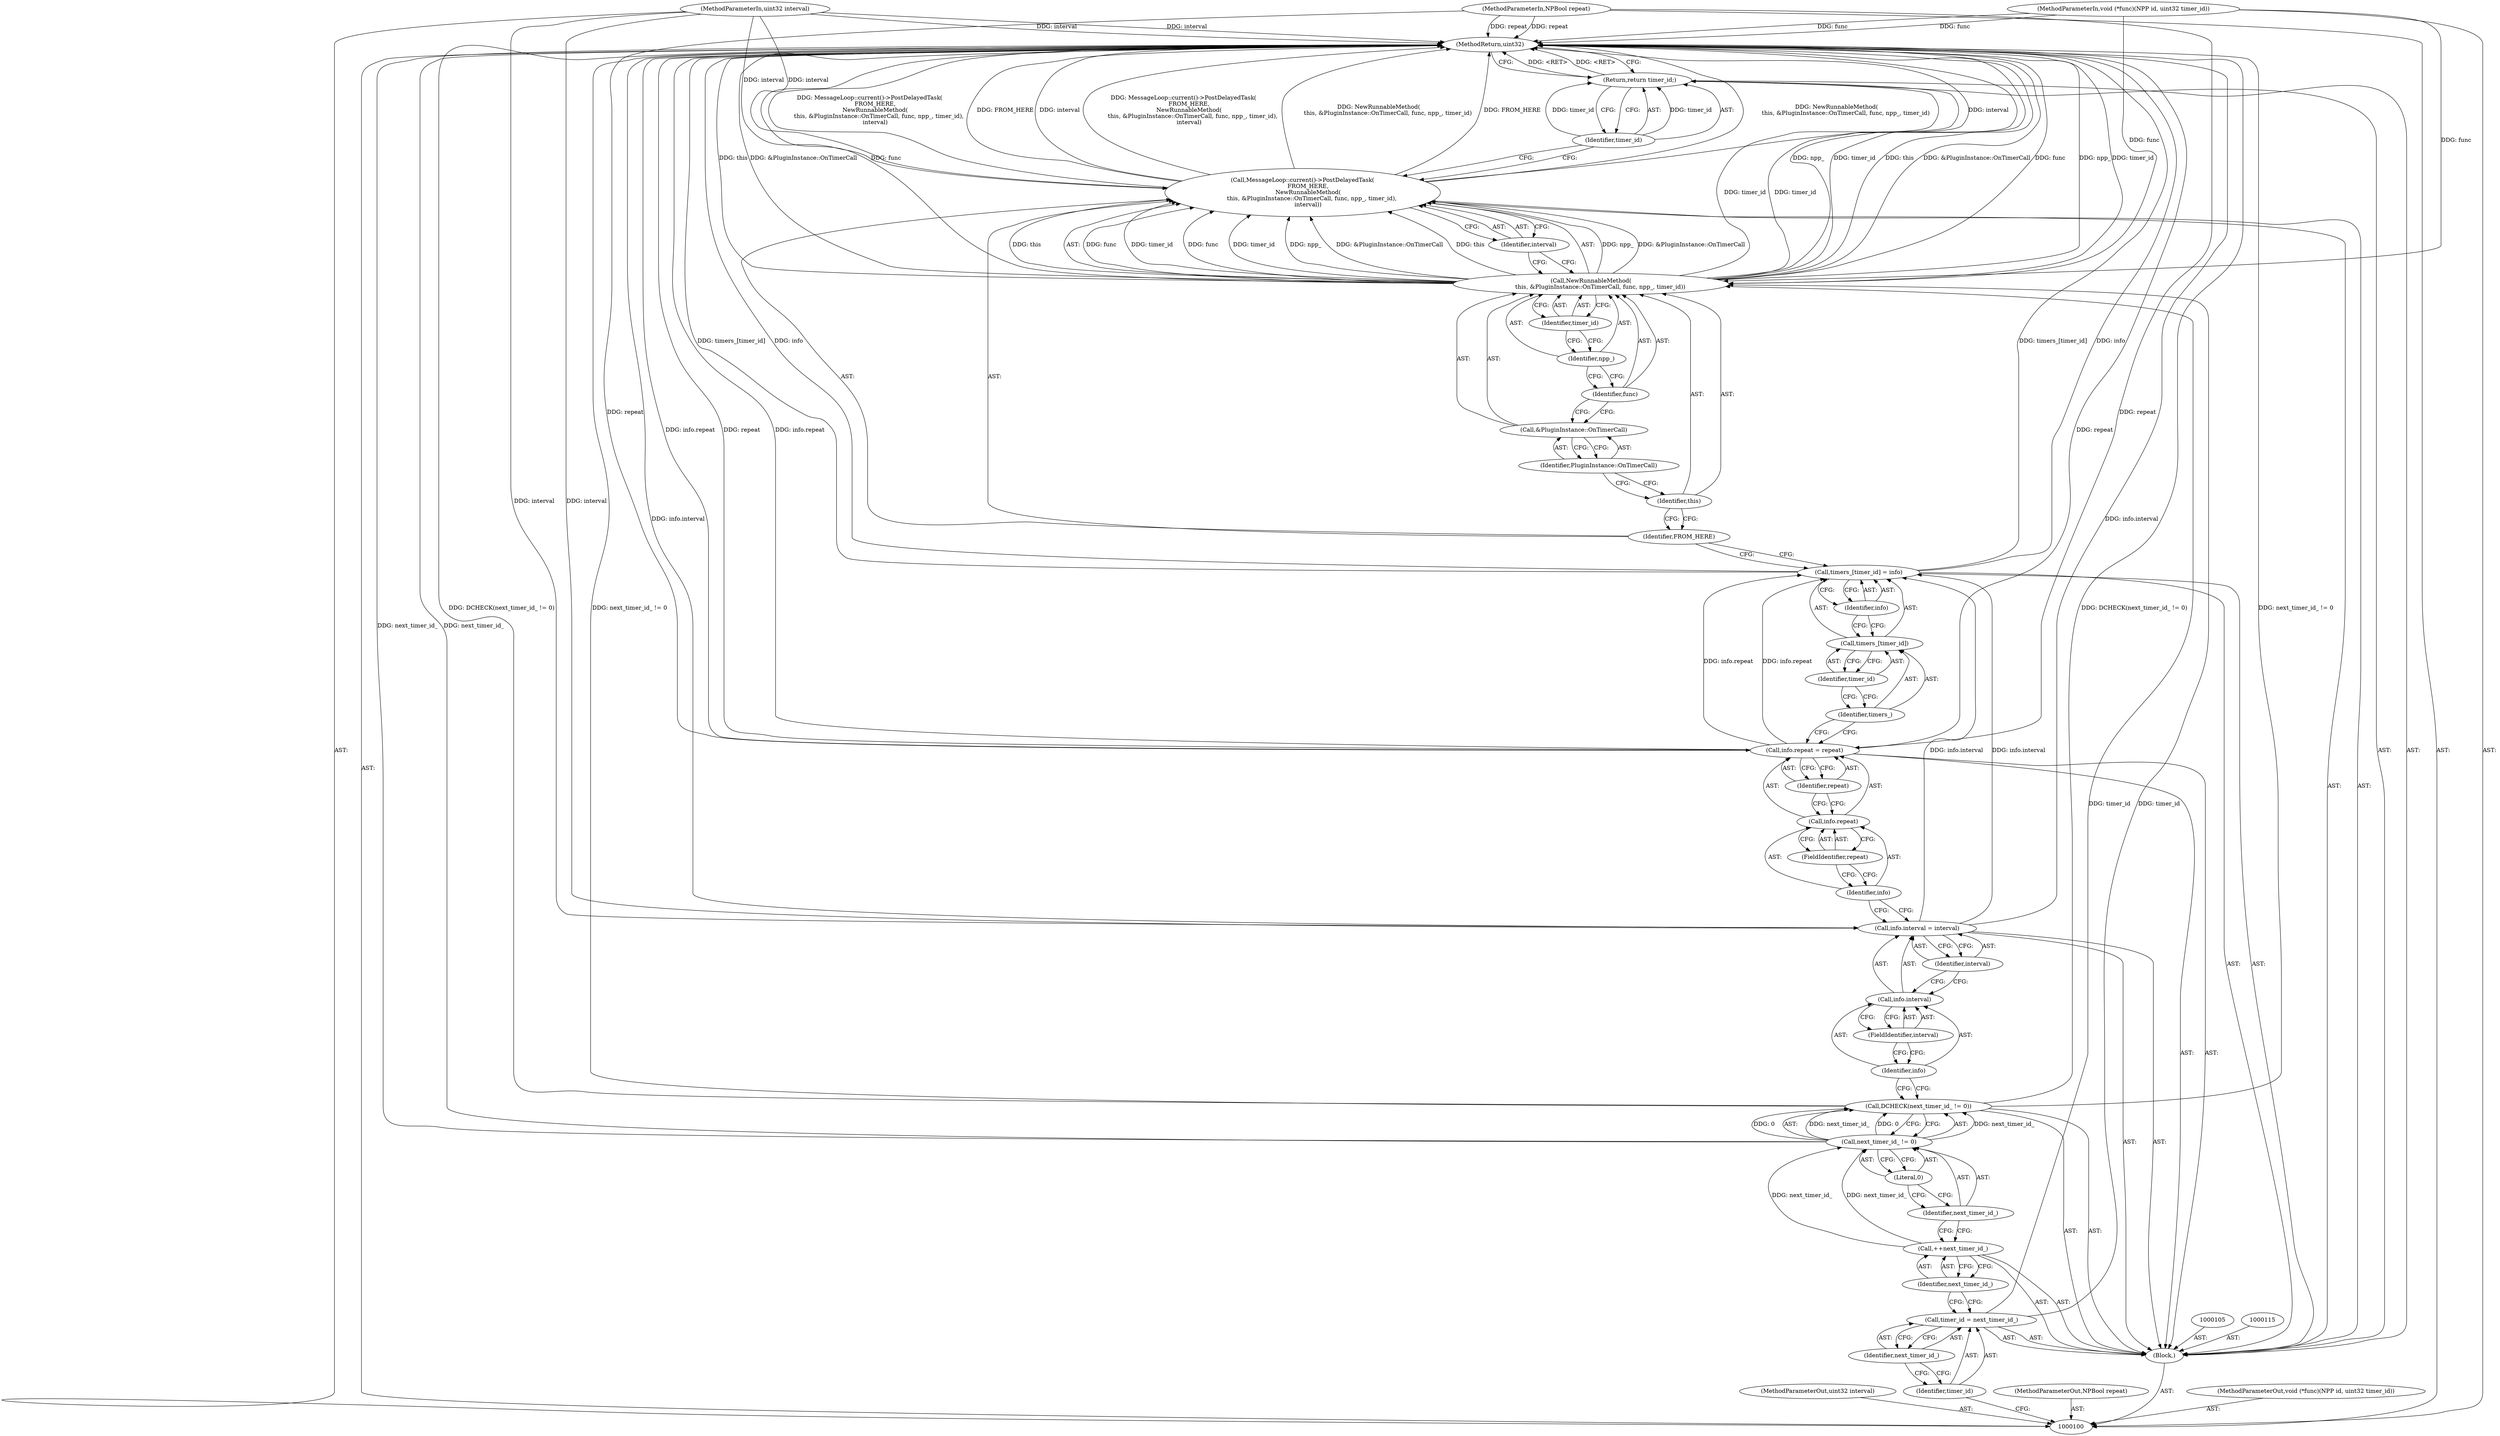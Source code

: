 digraph "0_Chrome_ea3d1d84be3d6f97bf50e76511c9e26af6895533_32" {
"1000143" [label="(MethodReturn,uint32)"];
"1000101" [label="(MethodParameterIn,uint32 interval)"];
"1000198" [label="(MethodParameterOut,uint32 interval)"];
"1000120" [label="(Identifier,interval)"];
"1000116" [label="(Call,info.interval = interval)"];
"1000117" [label="(Call,info.interval)"];
"1000118" [label="(Identifier,info)"];
"1000119" [label="(FieldIdentifier,interval)"];
"1000125" [label="(Identifier,repeat)"];
"1000121" [label="(Call,info.repeat = repeat)"];
"1000122" [label="(Call,info.repeat)"];
"1000123" [label="(Identifier,info)"];
"1000124" [label="(FieldIdentifier,repeat)"];
"1000129" [label="(Identifier,timer_id)"];
"1000130" [label="(Identifier,info)"];
"1000126" [label="(Call,timers_[timer_id] = info)"];
"1000127" [label="(Call,timers_[timer_id])"];
"1000128" [label="(Identifier,timers_)"];
"1000131" [label="(Call,MessageLoop::current()->PostDelayedTask(\n      FROM_HERE,\n      NewRunnableMethod(\n          this, &PluginInstance::OnTimerCall, func, npp_, timer_id),\n      interval))"];
"1000132" [label="(Identifier,FROM_HERE)"];
"1000133" [label="(Call,NewRunnableMethod(\n          this, &PluginInstance::OnTimerCall, func, npp_, timer_id))"];
"1000134" [label="(Identifier,this)"];
"1000135" [label="(Call,&PluginInstance::OnTimerCall)"];
"1000136" [label="(Identifier,PluginInstance::OnTimerCall)"];
"1000137" [label="(Identifier,func)"];
"1000138" [label="(Identifier,npp_)"];
"1000139" [label="(Identifier,timer_id)"];
"1000140" [label="(Identifier,interval)"];
"1000142" [label="(Identifier,timer_id)"];
"1000141" [label="(Return,return timer_id;)"];
"1000102" [label="(MethodParameterIn,NPBool repeat)"];
"1000199" [label="(MethodParameterOut,NPBool repeat)"];
"1000103" [label="(MethodParameterIn,void (*func)(NPP id, uint32 timer_id))"];
"1000200" [label="(MethodParameterOut,void (*func)(NPP id, uint32 timer_id))"];
"1000104" [label="(Block,)"];
"1000108" [label="(Identifier,next_timer_id_)"];
"1000106" [label="(Call,timer_id = next_timer_id_)"];
"1000107" [label="(Identifier,timer_id)"];
"1000109" [label="(Call,++next_timer_id_)"];
"1000110" [label="(Identifier,next_timer_id_)"];
"1000111" [label="(Call,DCHECK(next_timer_id_ != 0))"];
"1000114" [label="(Literal,0)"];
"1000112" [label="(Call,next_timer_id_ != 0)"];
"1000113" [label="(Identifier,next_timer_id_)"];
"1000143" -> "1000100"  [label="AST: "];
"1000143" -> "1000141"  [label="CFG: "];
"1000116" -> "1000143"  [label="DDG: info.interval"];
"1000121" -> "1000143"  [label="DDG: repeat"];
"1000121" -> "1000143"  [label="DDG: info.repeat"];
"1000131" -> "1000143"  [label="DDG: interval"];
"1000131" -> "1000143"  [label="DDG: MessageLoop::current()->PostDelayedTask(\n      FROM_HERE,\n      NewRunnableMethod(\n          this, &PluginInstance::OnTimerCall, func, npp_, timer_id),\n      interval)"];
"1000131" -> "1000143"  [label="DDG: FROM_HERE"];
"1000131" -> "1000143"  [label="DDG: NewRunnableMethod(\n          this, &PluginInstance::OnTimerCall, func, npp_, timer_id)"];
"1000126" -> "1000143"  [label="DDG: timers_[timer_id]"];
"1000126" -> "1000143"  [label="DDG: info"];
"1000133" -> "1000143"  [label="DDG: npp_"];
"1000133" -> "1000143"  [label="DDG: timer_id"];
"1000133" -> "1000143"  [label="DDG: this"];
"1000133" -> "1000143"  [label="DDG: &PluginInstance::OnTimerCall"];
"1000133" -> "1000143"  [label="DDG: func"];
"1000103" -> "1000143"  [label="DDG: func"];
"1000102" -> "1000143"  [label="DDG: repeat"];
"1000111" -> "1000143"  [label="DDG: next_timer_id_ != 0"];
"1000111" -> "1000143"  [label="DDG: DCHECK(next_timer_id_ != 0)"];
"1000112" -> "1000143"  [label="DDG: next_timer_id_"];
"1000101" -> "1000143"  [label="DDG: interval"];
"1000141" -> "1000143"  [label="DDG: <RET>"];
"1000101" -> "1000100"  [label="AST: "];
"1000101" -> "1000143"  [label="DDG: interval"];
"1000101" -> "1000116"  [label="DDG: interval"];
"1000101" -> "1000131"  [label="DDG: interval"];
"1000198" -> "1000100"  [label="AST: "];
"1000120" -> "1000116"  [label="AST: "];
"1000120" -> "1000117"  [label="CFG: "];
"1000116" -> "1000120"  [label="CFG: "];
"1000116" -> "1000104"  [label="AST: "];
"1000116" -> "1000120"  [label="CFG: "];
"1000117" -> "1000116"  [label="AST: "];
"1000120" -> "1000116"  [label="AST: "];
"1000123" -> "1000116"  [label="CFG: "];
"1000116" -> "1000143"  [label="DDG: info.interval"];
"1000101" -> "1000116"  [label="DDG: interval"];
"1000116" -> "1000126"  [label="DDG: info.interval"];
"1000117" -> "1000116"  [label="AST: "];
"1000117" -> "1000119"  [label="CFG: "];
"1000118" -> "1000117"  [label="AST: "];
"1000119" -> "1000117"  [label="AST: "];
"1000120" -> "1000117"  [label="CFG: "];
"1000118" -> "1000117"  [label="AST: "];
"1000118" -> "1000111"  [label="CFG: "];
"1000119" -> "1000118"  [label="CFG: "];
"1000119" -> "1000117"  [label="AST: "];
"1000119" -> "1000118"  [label="CFG: "];
"1000117" -> "1000119"  [label="CFG: "];
"1000125" -> "1000121"  [label="AST: "];
"1000125" -> "1000122"  [label="CFG: "];
"1000121" -> "1000125"  [label="CFG: "];
"1000121" -> "1000104"  [label="AST: "];
"1000121" -> "1000125"  [label="CFG: "];
"1000122" -> "1000121"  [label="AST: "];
"1000125" -> "1000121"  [label="AST: "];
"1000128" -> "1000121"  [label="CFG: "];
"1000121" -> "1000143"  [label="DDG: repeat"];
"1000121" -> "1000143"  [label="DDG: info.repeat"];
"1000102" -> "1000121"  [label="DDG: repeat"];
"1000121" -> "1000126"  [label="DDG: info.repeat"];
"1000122" -> "1000121"  [label="AST: "];
"1000122" -> "1000124"  [label="CFG: "];
"1000123" -> "1000122"  [label="AST: "];
"1000124" -> "1000122"  [label="AST: "];
"1000125" -> "1000122"  [label="CFG: "];
"1000123" -> "1000122"  [label="AST: "];
"1000123" -> "1000116"  [label="CFG: "];
"1000124" -> "1000123"  [label="CFG: "];
"1000124" -> "1000122"  [label="AST: "];
"1000124" -> "1000123"  [label="CFG: "];
"1000122" -> "1000124"  [label="CFG: "];
"1000129" -> "1000127"  [label="AST: "];
"1000129" -> "1000128"  [label="CFG: "];
"1000127" -> "1000129"  [label="CFG: "];
"1000130" -> "1000126"  [label="AST: "];
"1000130" -> "1000127"  [label="CFG: "];
"1000126" -> "1000130"  [label="CFG: "];
"1000126" -> "1000104"  [label="AST: "];
"1000126" -> "1000130"  [label="CFG: "];
"1000127" -> "1000126"  [label="AST: "];
"1000130" -> "1000126"  [label="AST: "];
"1000132" -> "1000126"  [label="CFG: "];
"1000126" -> "1000143"  [label="DDG: timers_[timer_id]"];
"1000126" -> "1000143"  [label="DDG: info"];
"1000116" -> "1000126"  [label="DDG: info.interval"];
"1000121" -> "1000126"  [label="DDG: info.repeat"];
"1000127" -> "1000126"  [label="AST: "];
"1000127" -> "1000129"  [label="CFG: "];
"1000128" -> "1000127"  [label="AST: "];
"1000129" -> "1000127"  [label="AST: "];
"1000130" -> "1000127"  [label="CFG: "];
"1000128" -> "1000127"  [label="AST: "];
"1000128" -> "1000121"  [label="CFG: "];
"1000129" -> "1000128"  [label="CFG: "];
"1000131" -> "1000104"  [label="AST: "];
"1000131" -> "1000140"  [label="CFG: "];
"1000132" -> "1000131"  [label="AST: "];
"1000133" -> "1000131"  [label="AST: "];
"1000140" -> "1000131"  [label="AST: "];
"1000142" -> "1000131"  [label="CFG: "];
"1000131" -> "1000143"  [label="DDG: interval"];
"1000131" -> "1000143"  [label="DDG: MessageLoop::current()->PostDelayedTask(\n      FROM_HERE,\n      NewRunnableMethod(\n          this, &PluginInstance::OnTimerCall, func, npp_, timer_id),\n      interval)"];
"1000131" -> "1000143"  [label="DDG: FROM_HERE"];
"1000131" -> "1000143"  [label="DDG: NewRunnableMethod(\n          this, &PluginInstance::OnTimerCall, func, npp_, timer_id)"];
"1000133" -> "1000131"  [label="DDG: func"];
"1000133" -> "1000131"  [label="DDG: timer_id"];
"1000133" -> "1000131"  [label="DDG: npp_"];
"1000133" -> "1000131"  [label="DDG: &PluginInstance::OnTimerCall"];
"1000133" -> "1000131"  [label="DDG: this"];
"1000101" -> "1000131"  [label="DDG: interval"];
"1000132" -> "1000131"  [label="AST: "];
"1000132" -> "1000126"  [label="CFG: "];
"1000134" -> "1000132"  [label="CFG: "];
"1000133" -> "1000131"  [label="AST: "];
"1000133" -> "1000139"  [label="CFG: "];
"1000134" -> "1000133"  [label="AST: "];
"1000135" -> "1000133"  [label="AST: "];
"1000137" -> "1000133"  [label="AST: "];
"1000138" -> "1000133"  [label="AST: "];
"1000139" -> "1000133"  [label="AST: "];
"1000140" -> "1000133"  [label="CFG: "];
"1000133" -> "1000143"  [label="DDG: npp_"];
"1000133" -> "1000143"  [label="DDG: timer_id"];
"1000133" -> "1000143"  [label="DDG: this"];
"1000133" -> "1000143"  [label="DDG: &PluginInstance::OnTimerCall"];
"1000133" -> "1000143"  [label="DDG: func"];
"1000133" -> "1000131"  [label="DDG: func"];
"1000133" -> "1000131"  [label="DDG: timer_id"];
"1000133" -> "1000131"  [label="DDG: npp_"];
"1000133" -> "1000131"  [label="DDG: &PluginInstance::OnTimerCall"];
"1000133" -> "1000131"  [label="DDG: this"];
"1000103" -> "1000133"  [label="DDG: func"];
"1000106" -> "1000133"  [label="DDG: timer_id"];
"1000133" -> "1000141"  [label="DDG: timer_id"];
"1000134" -> "1000133"  [label="AST: "];
"1000134" -> "1000132"  [label="CFG: "];
"1000136" -> "1000134"  [label="CFG: "];
"1000135" -> "1000133"  [label="AST: "];
"1000135" -> "1000136"  [label="CFG: "];
"1000136" -> "1000135"  [label="AST: "];
"1000137" -> "1000135"  [label="CFG: "];
"1000136" -> "1000135"  [label="AST: "];
"1000136" -> "1000134"  [label="CFG: "];
"1000135" -> "1000136"  [label="CFG: "];
"1000137" -> "1000133"  [label="AST: "];
"1000137" -> "1000135"  [label="CFG: "];
"1000138" -> "1000137"  [label="CFG: "];
"1000138" -> "1000133"  [label="AST: "];
"1000138" -> "1000137"  [label="CFG: "];
"1000139" -> "1000138"  [label="CFG: "];
"1000139" -> "1000133"  [label="AST: "];
"1000139" -> "1000138"  [label="CFG: "];
"1000133" -> "1000139"  [label="CFG: "];
"1000140" -> "1000131"  [label="AST: "];
"1000140" -> "1000133"  [label="CFG: "];
"1000131" -> "1000140"  [label="CFG: "];
"1000142" -> "1000141"  [label="AST: "];
"1000142" -> "1000131"  [label="CFG: "];
"1000141" -> "1000142"  [label="CFG: "];
"1000142" -> "1000141"  [label="DDG: timer_id"];
"1000141" -> "1000104"  [label="AST: "];
"1000141" -> "1000142"  [label="CFG: "];
"1000142" -> "1000141"  [label="AST: "];
"1000143" -> "1000141"  [label="CFG: "];
"1000141" -> "1000143"  [label="DDG: <RET>"];
"1000142" -> "1000141"  [label="DDG: timer_id"];
"1000133" -> "1000141"  [label="DDG: timer_id"];
"1000102" -> "1000100"  [label="AST: "];
"1000102" -> "1000143"  [label="DDG: repeat"];
"1000102" -> "1000121"  [label="DDG: repeat"];
"1000199" -> "1000100"  [label="AST: "];
"1000103" -> "1000100"  [label="AST: "];
"1000103" -> "1000143"  [label="DDG: func"];
"1000103" -> "1000133"  [label="DDG: func"];
"1000200" -> "1000100"  [label="AST: "];
"1000104" -> "1000100"  [label="AST: "];
"1000105" -> "1000104"  [label="AST: "];
"1000106" -> "1000104"  [label="AST: "];
"1000109" -> "1000104"  [label="AST: "];
"1000111" -> "1000104"  [label="AST: "];
"1000115" -> "1000104"  [label="AST: "];
"1000116" -> "1000104"  [label="AST: "];
"1000121" -> "1000104"  [label="AST: "];
"1000126" -> "1000104"  [label="AST: "];
"1000131" -> "1000104"  [label="AST: "];
"1000141" -> "1000104"  [label="AST: "];
"1000108" -> "1000106"  [label="AST: "];
"1000108" -> "1000107"  [label="CFG: "];
"1000106" -> "1000108"  [label="CFG: "];
"1000106" -> "1000104"  [label="AST: "];
"1000106" -> "1000108"  [label="CFG: "];
"1000107" -> "1000106"  [label="AST: "];
"1000108" -> "1000106"  [label="AST: "];
"1000110" -> "1000106"  [label="CFG: "];
"1000106" -> "1000133"  [label="DDG: timer_id"];
"1000107" -> "1000106"  [label="AST: "];
"1000107" -> "1000100"  [label="CFG: "];
"1000108" -> "1000107"  [label="CFG: "];
"1000109" -> "1000104"  [label="AST: "];
"1000109" -> "1000110"  [label="CFG: "];
"1000110" -> "1000109"  [label="AST: "];
"1000113" -> "1000109"  [label="CFG: "];
"1000109" -> "1000112"  [label="DDG: next_timer_id_"];
"1000110" -> "1000109"  [label="AST: "];
"1000110" -> "1000106"  [label="CFG: "];
"1000109" -> "1000110"  [label="CFG: "];
"1000111" -> "1000104"  [label="AST: "];
"1000111" -> "1000112"  [label="CFG: "];
"1000112" -> "1000111"  [label="AST: "];
"1000118" -> "1000111"  [label="CFG: "];
"1000111" -> "1000143"  [label="DDG: next_timer_id_ != 0"];
"1000111" -> "1000143"  [label="DDG: DCHECK(next_timer_id_ != 0)"];
"1000112" -> "1000111"  [label="DDG: next_timer_id_"];
"1000112" -> "1000111"  [label="DDG: 0"];
"1000114" -> "1000112"  [label="AST: "];
"1000114" -> "1000113"  [label="CFG: "];
"1000112" -> "1000114"  [label="CFG: "];
"1000112" -> "1000111"  [label="AST: "];
"1000112" -> "1000114"  [label="CFG: "];
"1000113" -> "1000112"  [label="AST: "];
"1000114" -> "1000112"  [label="AST: "];
"1000111" -> "1000112"  [label="CFG: "];
"1000112" -> "1000143"  [label="DDG: next_timer_id_"];
"1000112" -> "1000111"  [label="DDG: next_timer_id_"];
"1000112" -> "1000111"  [label="DDG: 0"];
"1000109" -> "1000112"  [label="DDG: next_timer_id_"];
"1000113" -> "1000112"  [label="AST: "];
"1000113" -> "1000109"  [label="CFG: "];
"1000114" -> "1000113"  [label="CFG: "];
}
